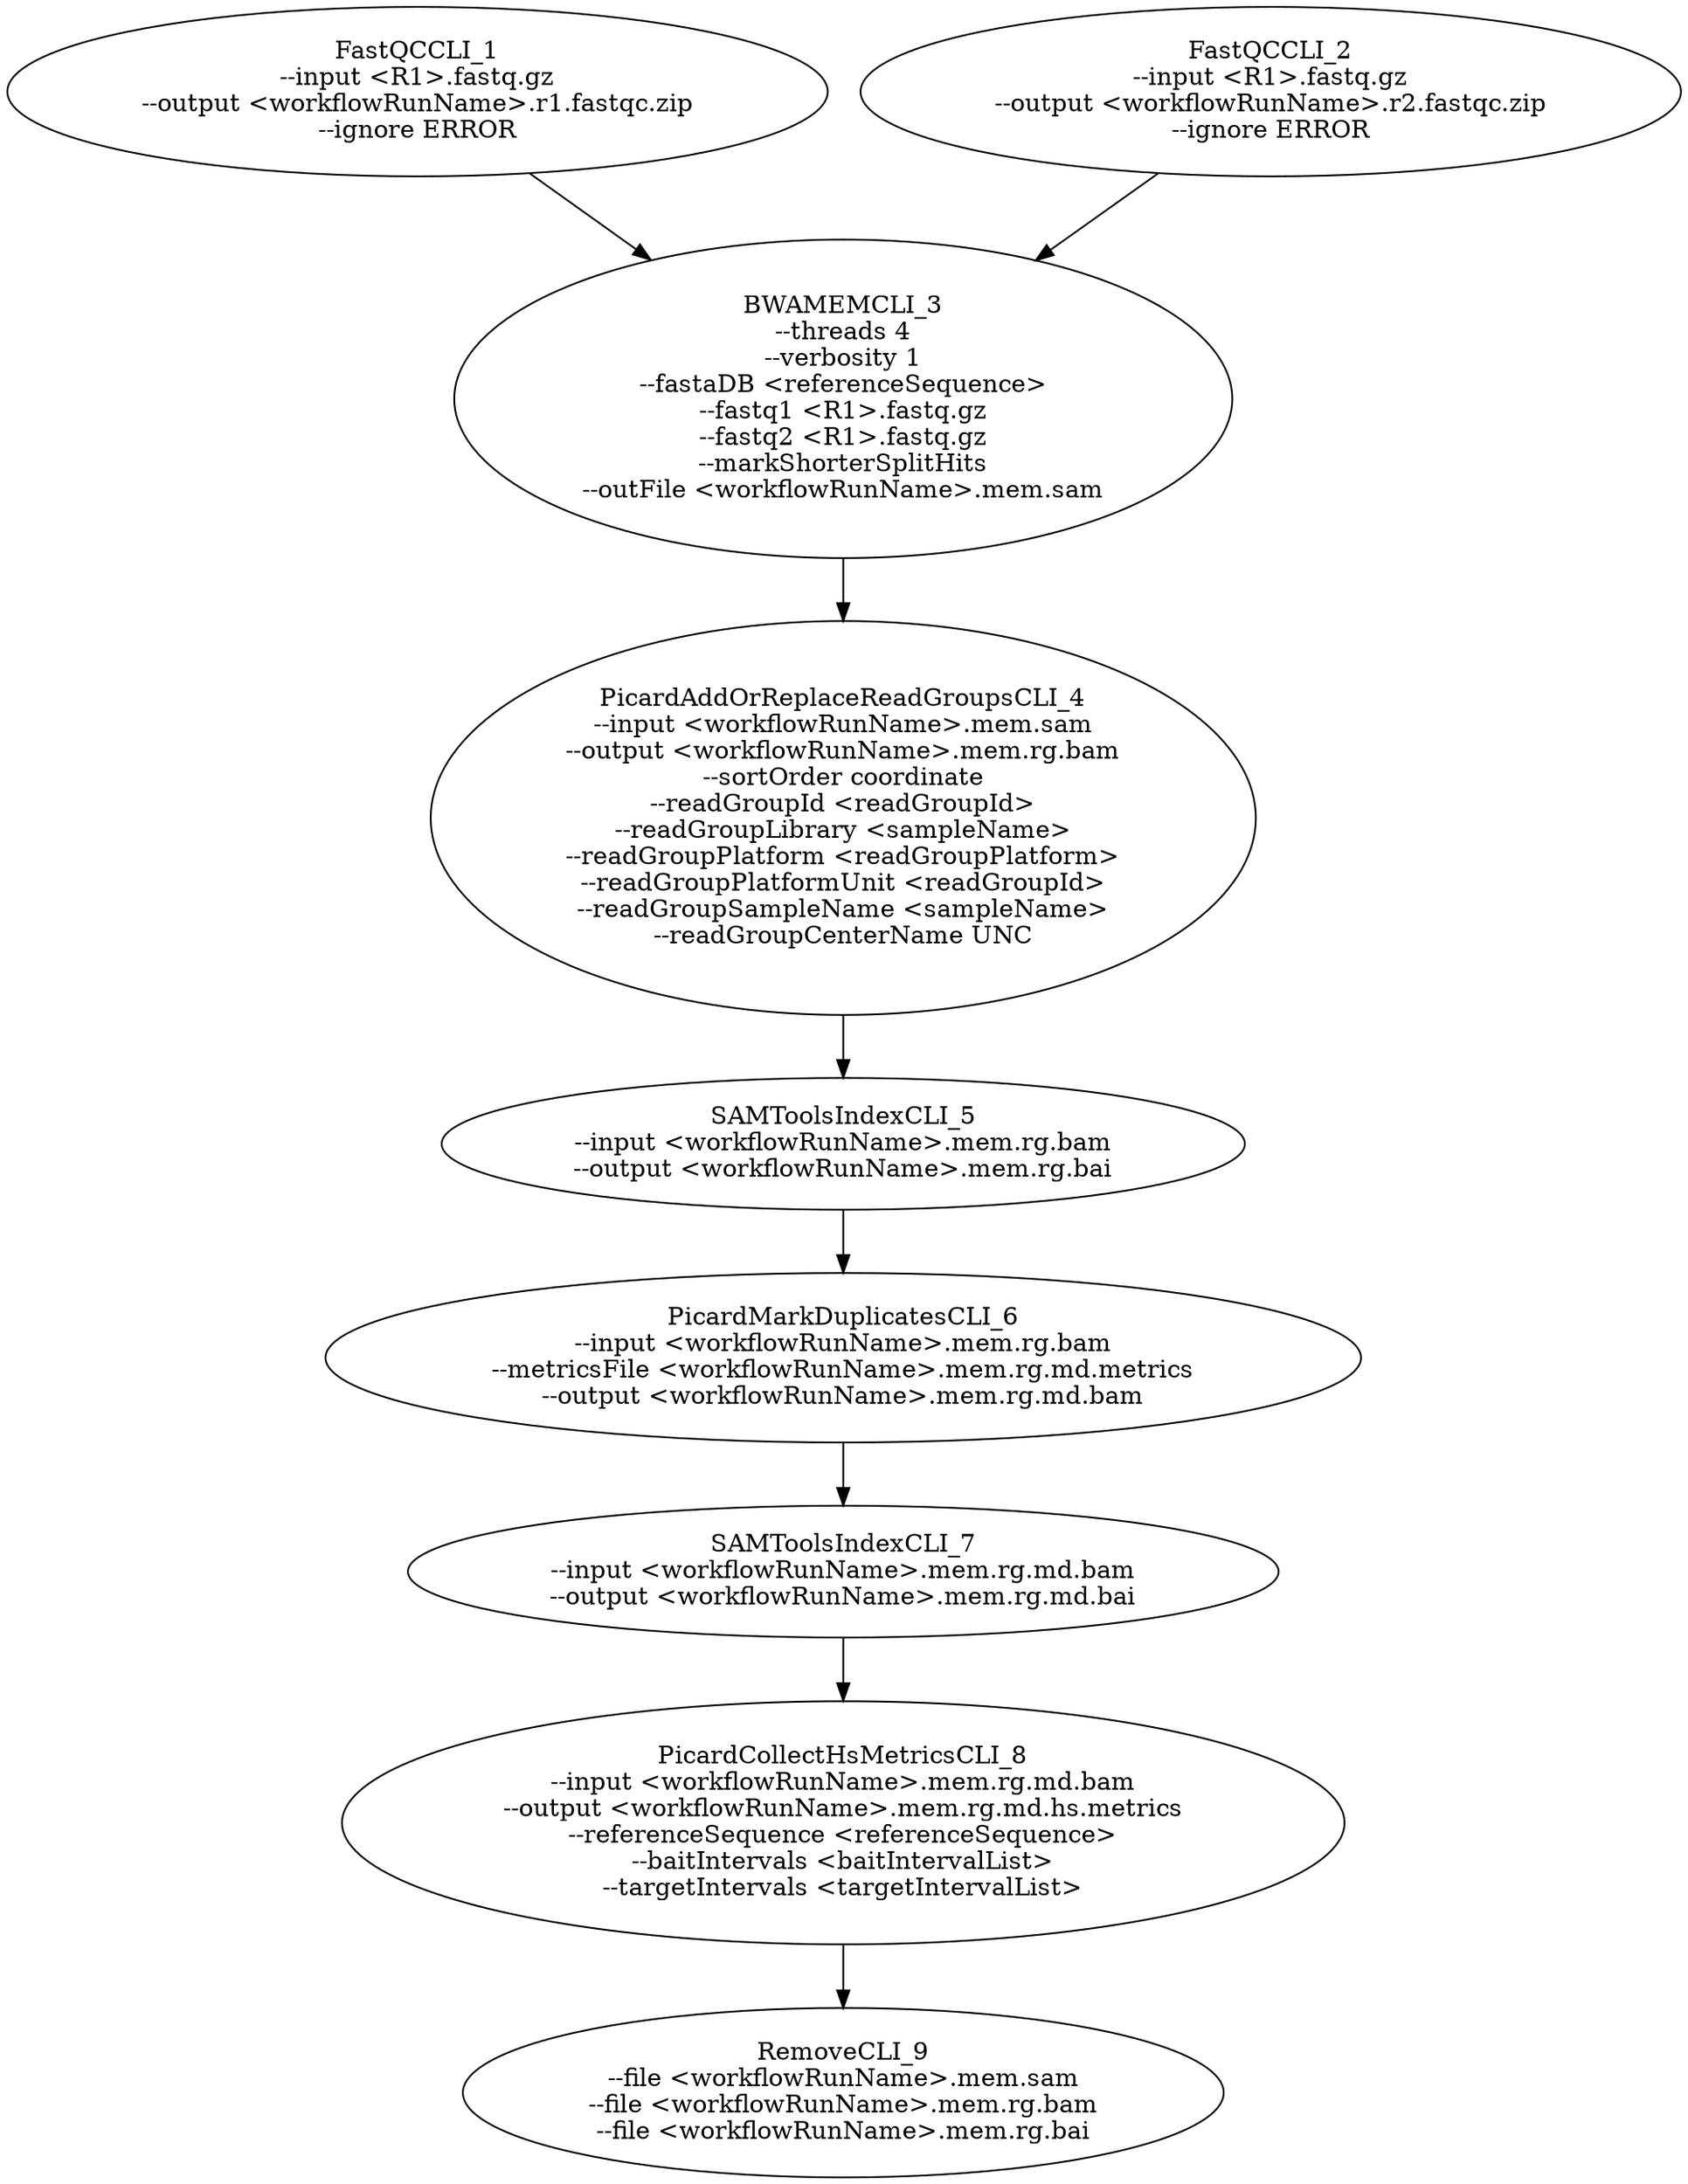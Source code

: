 digraph G {
  FastQCCLI_1 [ label="FastQCCLI_1
--input <R1>.fastq.gz
--output <workflowRunName>.r1.fastqc.zip
--ignore ERROR
" ];
  FastQCCLI_2 [ label="FastQCCLI_2
--input <R1>.fastq.gz
--output <workflowRunName>.r2.fastqc.zip
--ignore ERROR
" ];
  BWAMEMCLI_3 [ label="BWAMEMCLI_3
--threads 4
--verbosity 1
--fastaDB <referenceSequence>
--fastq1 <R1>.fastq.gz
--fastq2 <R1>.fastq.gz
--markShorterSplitHits
--outFile <workflowRunName>.mem.sam
" ];
  PicardAddOrReplaceReadGroupsCLI_4 [ label="PicardAddOrReplaceReadGroupsCLI_4
--input <workflowRunName>.mem.sam
--output <workflowRunName>.mem.rg.bam
--sortOrder coordinate
--readGroupId <readGroupId>
--readGroupLibrary <sampleName>
--readGroupPlatform <readGroupPlatform>
--readGroupPlatformUnit <readGroupId>
--readGroupSampleName <sampleName>
--readGroupCenterName UNC
" ];
  SAMToolsIndexCLI_5 [ label="SAMToolsIndexCLI_5
--input <workflowRunName>.mem.rg.bam
--output <workflowRunName>.mem.rg.bai
" ];
  PicardMarkDuplicatesCLI_6 [ label="PicardMarkDuplicatesCLI_6
--input <workflowRunName>.mem.rg.bam
--metricsFile <workflowRunName>.mem.rg.md.metrics
--output <workflowRunName>.mem.rg.md.bam
" ];
  SAMToolsIndexCLI_7 [ label="SAMToolsIndexCLI_7
--input <workflowRunName>.mem.rg.md.bam
--output <workflowRunName>.mem.rg.md.bai
" ];
  PicardCollectHsMetricsCLI_8 [ label="PicardCollectHsMetricsCLI_8
--input <workflowRunName>.mem.rg.md.bam
--output <workflowRunName>.mem.rg.md.hs.metrics
--referenceSequence <referenceSequence>
--baitIntervals <baitIntervalList>
--targetIntervals <targetIntervalList>
" ];
  RemoveCLI_9 [ label="RemoveCLI_9
--file <workflowRunName>.mem.sam
--file <workflowRunName>.mem.rg.bam
--file <workflowRunName>.mem.rg.bai
" ];
  FastQCCLI_1 -> BWAMEMCLI_3;
  FastQCCLI_2 -> BWAMEMCLI_3;
  BWAMEMCLI_3 -> PicardAddOrReplaceReadGroupsCLI_4;
  PicardAddOrReplaceReadGroupsCLI_4 -> SAMToolsIndexCLI_5;
  SAMToolsIndexCLI_5 -> PicardMarkDuplicatesCLI_6;
  PicardMarkDuplicatesCLI_6 -> SAMToolsIndexCLI_7;
  SAMToolsIndexCLI_7 -> PicardCollectHsMetricsCLI_8;
  PicardCollectHsMetricsCLI_8 -> RemoveCLI_9;
}
